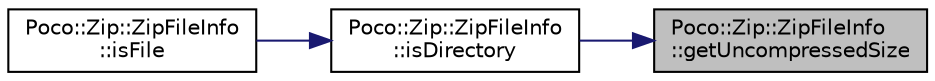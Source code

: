digraph "Poco::Zip::ZipFileInfo::getUncompressedSize"
{
 // LATEX_PDF_SIZE
  edge [fontname="Helvetica",fontsize="10",labelfontname="Helvetica",labelfontsize="10"];
  node [fontname="Helvetica",fontsize="10",shape=record];
  rankdir="RL";
  Node1 [label="Poco::Zip::ZipFileInfo\l::getUncompressedSize",height=0.2,width=0.4,color="black", fillcolor="grey75", style="filled", fontcolor="black",tooltip=" "];
  Node1 -> Node2 [dir="back",color="midnightblue",fontsize="10",style="solid"];
  Node2 [label="Poco::Zip::ZipFileInfo\l::isDirectory",height=0.2,width=0.4,color="black", fillcolor="white", style="filled",URL="$classPoco_1_1Zip_1_1ZipFileInfo.html#accefbc9913c253cd783fb550f574beed",tooltip=" "];
  Node2 -> Node3 [dir="back",color="midnightblue",fontsize="10",style="solid"];
  Node3 [label="Poco::Zip::ZipFileInfo\l::isFile",height=0.2,width=0.4,color="black", fillcolor="white", style="filled",URL="$classPoco_1_1Zip_1_1ZipFileInfo.html#af8950a505c668a53ca5a5d13d9d35fb8",tooltip=" "];
}
